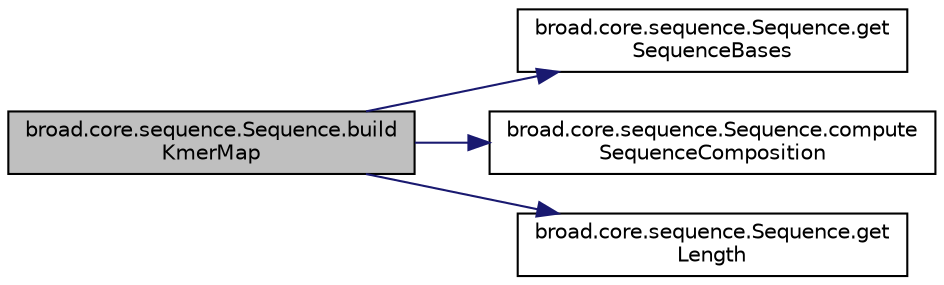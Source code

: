 digraph "broad.core.sequence.Sequence.buildKmerMap"
{
  edge [fontname="Helvetica",fontsize="10",labelfontname="Helvetica",labelfontsize="10"];
  node [fontname="Helvetica",fontsize="10",shape=record];
  rankdir="LR";
  Node1 [label="broad.core.sequence.Sequence.build\lKmerMap",height=0.2,width=0.4,color="black", fillcolor="grey75", style="filled" fontcolor="black"];
  Node1 -> Node2 [color="midnightblue",fontsize="10",style="solid"];
  Node2 [label="broad.core.sequence.Sequence.get\lSequenceBases",height=0.2,width=0.4,color="black", fillcolor="white", style="filled",URL="$classbroad_1_1core_1_1sequence_1_1_sequence.html#a416d299b6cd3017e291847079c55380f"];
  Node1 -> Node3 [color="midnightblue",fontsize="10",style="solid"];
  Node3 [label="broad.core.sequence.Sequence.compute\lSequenceComposition",height=0.2,width=0.4,color="black", fillcolor="white", style="filled",URL="$classbroad_1_1core_1_1sequence_1_1_sequence.html#ae40c1d7033b0e09af85bcda1379f59c8"];
  Node1 -> Node4 [color="midnightblue",fontsize="10",style="solid"];
  Node4 [label="broad.core.sequence.Sequence.get\lLength",height=0.2,width=0.4,color="black", fillcolor="white", style="filled",URL="$classbroad_1_1core_1_1sequence_1_1_sequence.html#ae1f565eae2b5a441424f232711a1da9b"];
}
